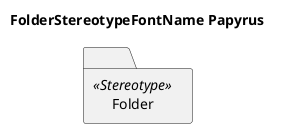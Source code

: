 @startuml
'!include ../../../plantuml-styles/plantuml-ae-skinparam-ex.iuml

skinparam FolderStereotypeFontName Papyrus

title FolderStereotypeFontName Papyrus

folder Folder <<Stereotype>>
@enduml